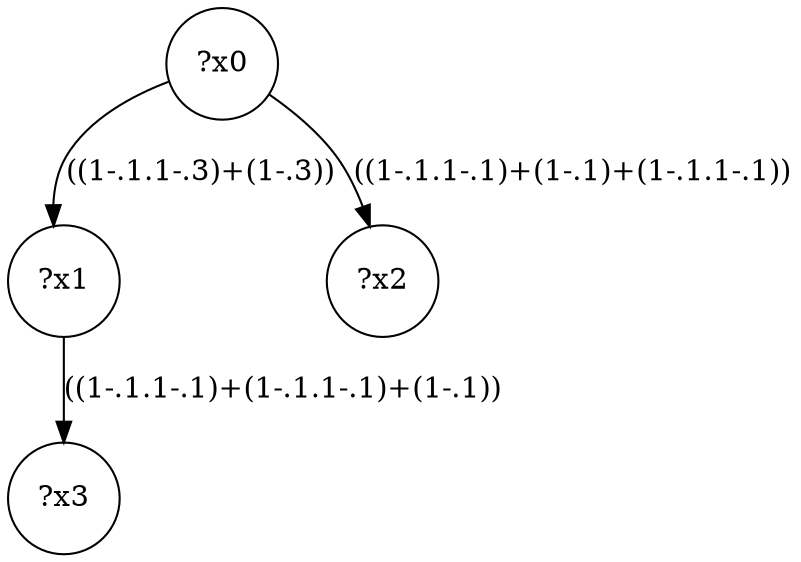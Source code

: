 digraph g {
	x0 [shape=circle, label="?x0"];
	x1 [shape=circle, label="?x1"];
	x0 -> x1 [label="((1-.1.1-.3)+(1-.3))"];
	x2 [shape=circle, label="?x2"];
	x0 -> x2 [label="((1-.1.1-.1)+(1-.1)+(1-.1.1-.1))"];
	x3 [shape=circle, label="?x3"];
	x1 -> x3 [label="((1-.1.1-.1)+(1-.1.1-.1)+(1-.1))"];
}
